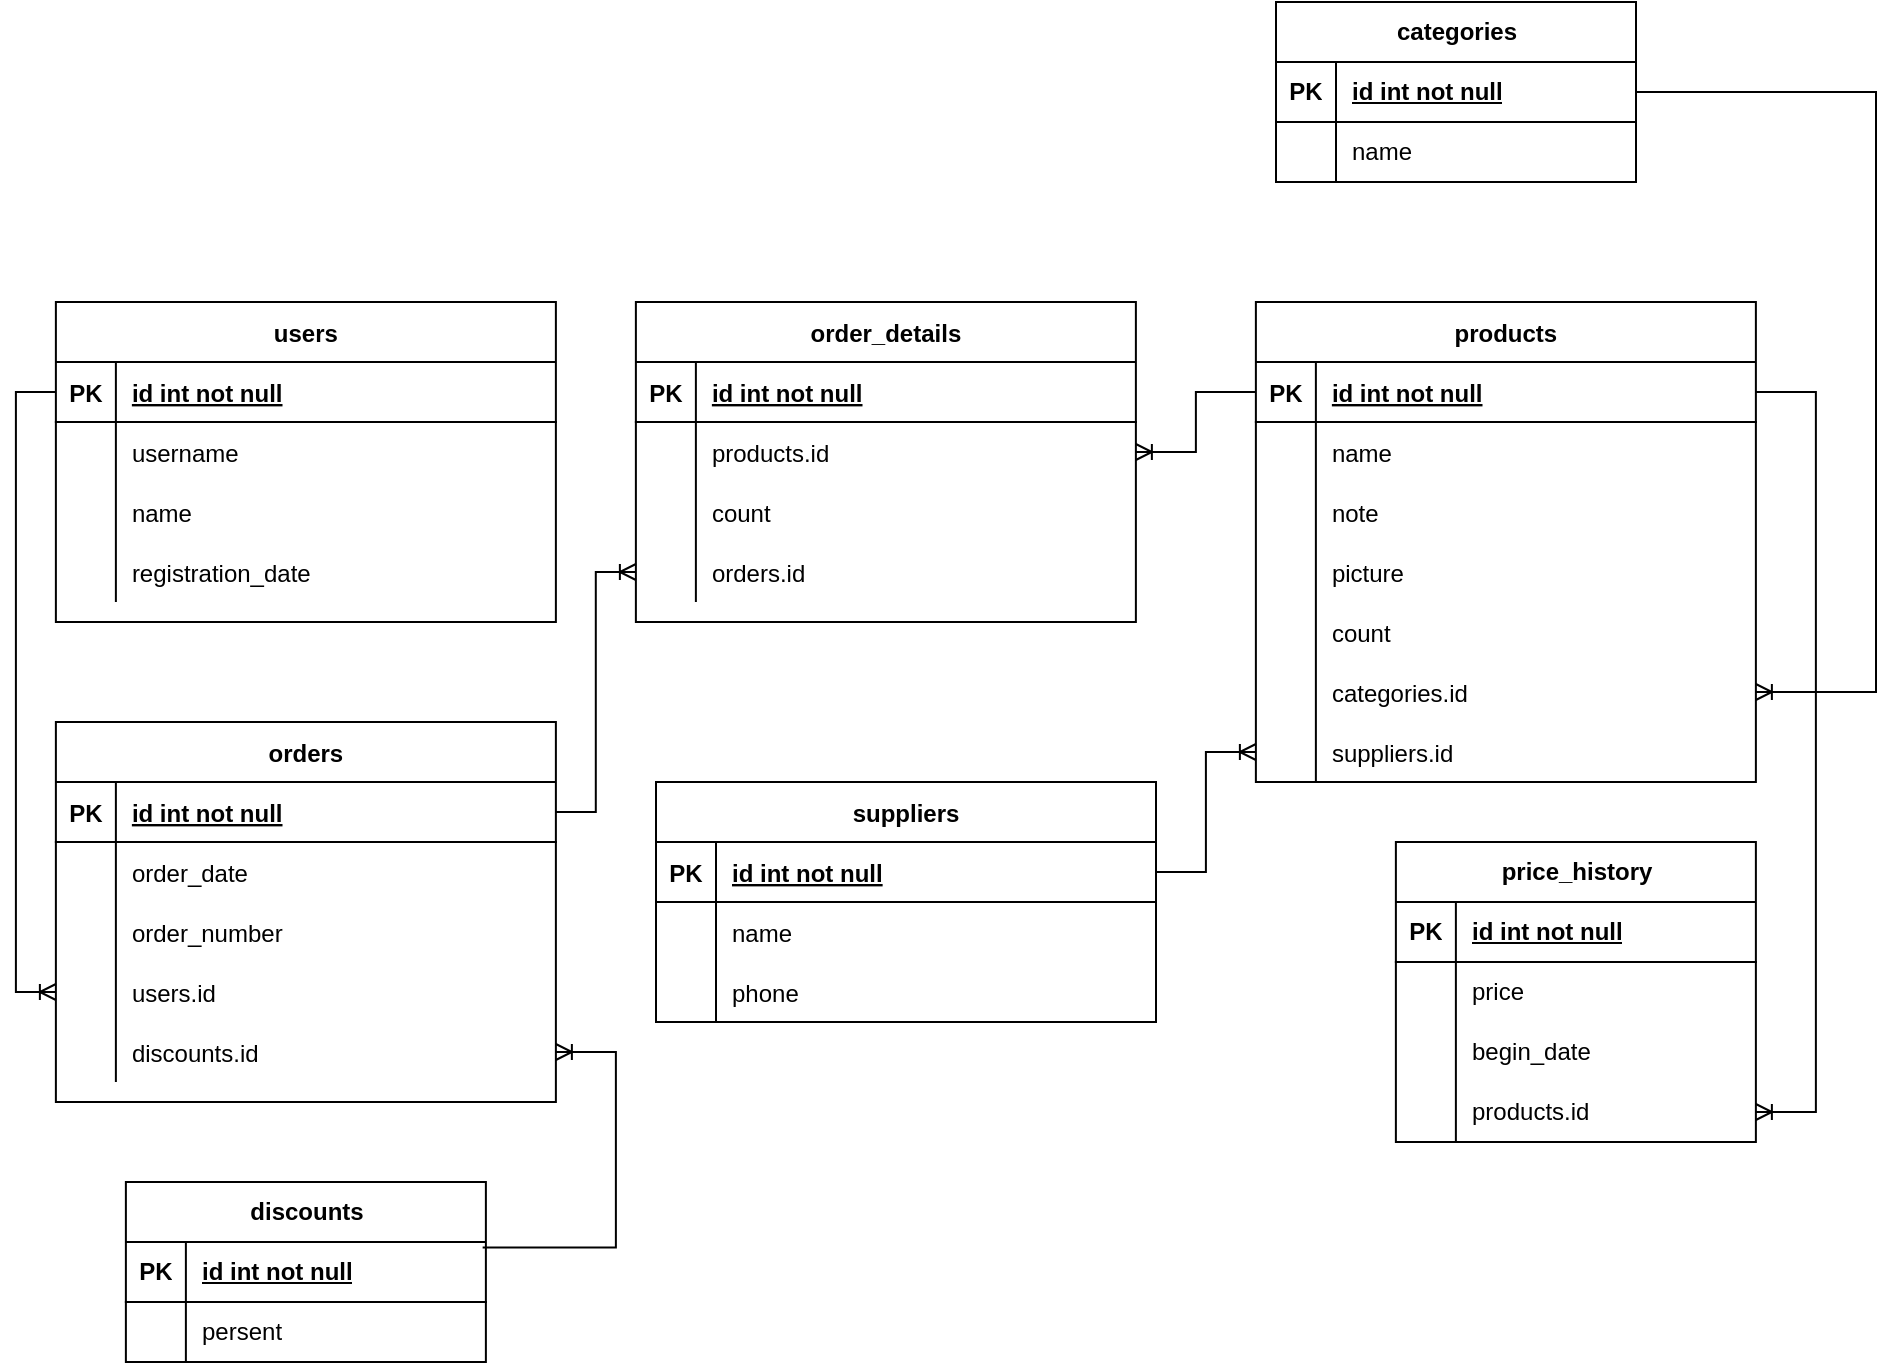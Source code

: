 <mxfile version="21.3.6" type="device">
  <diagram id="R2lEEEUBdFMjLlhIrx00" name="Page-1">
    <mxGraphModel dx="1257" dy="691" grid="1" gridSize="10" guides="1" tooltips="1" connect="1" arrows="1" fold="1" page="1" pageScale="1" pageWidth="850" pageHeight="1100" math="0" shadow="0" extFonts="Permanent Marker^https://fonts.googleapis.com/css?family=Permanent+Marker">
      <root>
        <mxCell id="0" />
        <mxCell id="1" parent="0" />
        <mxCell id="C-vyLk0tnHw3VtMMgP7b-2" value="orders" style="shape=table;startSize=30;container=1;collapsible=1;childLayout=tableLayout;fixedRows=1;rowLines=0;fontStyle=1;align=center;resizeLast=1;" parent="1" vertex="1">
          <mxGeometry x="59.94" y="400" width="250" height="190" as="geometry" />
        </mxCell>
        <mxCell id="C-vyLk0tnHw3VtMMgP7b-3" value="" style="shape=partialRectangle;collapsible=0;dropTarget=0;pointerEvents=0;fillColor=none;points=[[0,0.5],[1,0.5]];portConstraint=eastwest;top=0;left=0;right=0;bottom=1;" parent="C-vyLk0tnHw3VtMMgP7b-2" vertex="1">
          <mxGeometry y="30" width="250" height="30" as="geometry" />
        </mxCell>
        <mxCell id="C-vyLk0tnHw3VtMMgP7b-4" value="PK" style="shape=partialRectangle;overflow=hidden;connectable=0;fillColor=none;top=0;left=0;bottom=0;right=0;fontStyle=1;" parent="C-vyLk0tnHw3VtMMgP7b-3" vertex="1">
          <mxGeometry width="30" height="30" as="geometry">
            <mxRectangle width="30" height="30" as="alternateBounds" />
          </mxGeometry>
        </mxCell>
        <mxCell id="C-vyLk0tnHw3VtMMgP7b-5" value="id int not null" style="shape=partialRectangle;overflow=hidden;connectable=0;fillColor=none;top=0;left=0;bottom=0;right=0;align=left;spacingLeft=6;fontStyle=5;" parent="C-vyLk0tnHw3VtMMgP7b-3" vertex="1">
          <mxGeometry x="30" width="220" height="30" as="geometry">
            <mxRectangle width="220" height="30" as="alternateBounds" />
          </mxGeometry>
        </mxCell>
        <mxCell id="C-vyLk0tnHw3VtMMgP7b-9" value="" style="shape=partialRectangle;collapsible=0;dropTarget=0;pointerEvents=0;fillColor=none;points=[[0,0.5],[1,0.5]];portConstraint=eastwest;top=0;left=0;right=0;bottom=0;" parent="C-vyLk0tnHw3VtMMgP7b-2" vertex="1">
          <mxGeometry y="60" width="250" height="30" as="geometry" />
        </mxCell>
        <mxCell id="C-vyLk0tnHw3VtMMgP7b-10" value="" style="shape=partialRectangle;overflow=hidden;connectable=0;fillColor=none;top=0;left=0;bottom=0;right=0;" parent="C-vyLk0tnHw3VtMMgP7b-9" vertex="1">
          <mxGeometry width="30" height="30" as="geometry">
            <mxRectangle width="30" height="30" as="alternateBounds" />
          </mxGeometry>
        </mxCell>
        <mxCell id="C-vyLk0tnHw3VtMMgP7b-11" value="order_date" style="shape=partialRectangle;overflow=hidden;connectable=0;fillColor=none;top=0;left=0;bottom=0;right=0;align=left;spacingLeft=6;" parent="C-vyLk0tnHw3VtMMgP7b-9" vertex="1">
          <mxGeometry x="30" width="220" height="30" as="geometry">
            <mxRectangle width="220" height="30" as="alternateBounds" />
          </mxGeometry>
        </mxCell>
        <mxCell id="psYsOtjCXmXLfEGoMcEC-52" value="" style="shape=partialRectangle;collapsible=0;dropTarget=0;pointerEvents=0;fillColor=none;points=[[0,0.5],[1,0.5]];portConstraint=eastwest;top=0;left=0;right=0;bottom=0;" parent="C-vyLk0tnHw3VtMMgP7b-2" vertex="1">
          <mxGeometry y="90" width="250" height="30" as="geometry" />
        </mxCell>
        <mxCell id="psYsOtjCXmXLfEGoMcEC-53" value="" style="shape=partialRectangle;overflow=hidden;connectable=0;fillColor=none;top=0;left=0;bottom=0;right=0;" parent="psYsOtjCXmXLfEGoMcEC-52" vertex="1">
          <mxGeometry width="30" height="30" as="geometry">
            <mxRectangle width="30" height="30" as="alternateBounds" />
          </mxGeometry>
        </mxCell>
        <mxCell id="psYsOtjCXmXLfEGoMcEC-54" value="order_number" style="shape=partialRectangle;overflow=hidden;connectable=0;fillColor=none;top=0;left=0;bottom=0;right=0;align=left;spacingLeft=6;" parent="psYsOtjCXmXLfEGoMcEC-52" vertex="1">
          <mxGeometry x="30" width="220" height="30" as="geometry">
            <mxRectangle width="220" height="30" as="alternateBounds" />
          </mxGeometry>
        </mxCell>
        <mxCell id="QZ6WQ5LImhpIPyp7JMvI-55" value="" style="shape=partialRectangle;collapsible=0;dropTarget=0;pointerEvents=0;fillColor=none;points=[[0,0.5],[1,0.5]];portConstraint=eastwest;top=0;left=0;right=0;bottom=0;" vertex="1" parent="C-vyLk0tnHw3VtMMgP7b-2">
          <mxGeometry y="120" width="250" height="30" as="geometry" />
        </mxCell>
        <mxCell id="QZ6WQ5LImhpIPyp7JMvI-56" value="" style="shape=partialRectangle;overflow=hidden;connectable=0;fillColor=none;top=0;left=0;bottom=0;right=0;" vertex="1" parent="QZ6WQ5LImhpIPyp7JMvI-55">
          <mxGeometry width="30" height="30" as="geometry">
            <mxRectangle width="30" height="30" as="alternateBounds" />
          </mxGeometry>
        </mxCell>
        <mxCell id="QZ6WQ5LImhpIPyp7JMvI-57" value="users.id" style="shape=partialRectangle;overflow=hidden;connectable=0;fillColor=none;top=0;left=0;bottom=0;right=0;align=left;spacingLeft=6;" vertex="1" parent="QZ6WQ5LImhpIPyp7JMvI-55">
          <mxGeometry x="30" width="220" height="30" as="geometry">
            <mxRectangle width="220" height="30" as="alternateBounds" />
          </mxGeometry>
        </mxCell>
        <mxCell id="QZ6WQ5LImhpIPyp7JMvI-72" value="" style="shape=partialRectangle;collapsible=0;dropTarget=0;pointerEvents=0;fillColor=none;points=[[0,0.5],[1,0.5]];portConstraint=eastwest;top=0;left=0;right=0;bottom=0;" vertex="1" parent="C-vyLk0tnHw3VtMMgP7b-2">
          <mxGeometry y="150" width="250" height="30" as="geometry" />
        </mxCell>
        <mxCell id="QZ6WQ5LImhpIPyp7JMvI-73" value="" style="shape=partialRectangle;overflow=hidden;connectable=0;fillColor=none;top=0;left=0;bottom=0;right=0;" vertex="1" parent="QZ6WQ5LImhpIPyp7JMvI-72">
          <mxGeometry width="30" height="30" as="geometry">
            <mxRectangle width="30" height="30" as="alternateBounds" />
          </mxGeometry>
        </mxCell>
        <mxCell id="QZ6WQ5LImhpIPyp7JMvI-74" value="discounts.id" style="shape=partialRectangle;overflow=hidden;connectable=0;fillColor=none;top=0;left=0;bottom=0;right=0;align=left;spacingLeft=6;" vertex="1" parent="QZ6WQ5LImhpIPyp7JMvI-72">
          <mxGeometry x="30" width="220" height="30" as="geometry">
            <mxRectangle width="220" height="30" as="alternateBounds" />
          </mxGeometry>
        </mxCell>
        <mxCell id="C-vyLk0tnHw3VtMMgP7b-23" value="users" style="shape=table;startSize=30;container=1;collapsible=1;childLayout=tableLayout;fixedRows=1;rowLines=0;fontStyle=1;align=center;resizeLast=1;" parent="1" vertex="1">
          <mxGeometry x="59.94" y="190" width="250" height="160" as="geometry" />
        </mxCell>
        <mxCell id="C-vyLk0tnHw3VtMMgP7b-24" value="" style="shape=partialRectangle;collapsible=0;dropTarget=0;pointerEvents=0;fillColor=none;points=[[0,0.5],[1,0.5]];portConstraint=eastwest;top=0;left=0;right=0;bottom=1;" parent="C-vyLk0tnHw3VtMMgP7b-23" vertex="1">
          <mxGeometry y="30" width="250" height="30" as="geometry" />
        </mxCell>
        <mxCell id="C-vyLk0tnHw3VtMMgP7b-25" value="PK" style="shape=partialRectangle;overflow=hidden;connectable=0;fillColor=none;top=0;left=0;bottom=0;right=0;fontStyle=1;" parent="C-vyLk0tnHw3VtMMgP7b-24" vertex="1">
          <mxGeometry width="30" height="30" as="geometry">
            <mxRectangle width="30" height="30" as="alternateBounds" />
          </mxGeometry>
        </mxCell>
        <mxCell id="C-vyLk0tnHw3VtMMgP7b-26" value="id int not null" style="shape=partialRectangle;overflow=hidden;connectable=0;fillColor=none;top=0;left=0;bottom=0;right=0;align=left;spacingLeft=6;fontStyle=5;" parent="C-vyLk0tnHw3VtMMgP7b-24" vertex="1">
          <mxGeometry x="30" width="220" height="30" as="geometry">
            <mxRectangle width="220" height="30" as="alternateBounds" />
          </mxGeometry>
        </mxCell>
        <mxCell id="QZ6WQ5LImhpIPyp7JMvI-12" value="" style="shape=partialRectangle;collapsible=0;dropTarget=0;pointerEvents=0;fillColor=none;points=[[0,0.5],[1,0.5]];portConstraint=eastwest;top=0;left=0;right=0;bottom=0;" vertex="1" parent="C-vyLk0tnHw3VtMMgP7b-23">
          <mxGeometry y="60" width="250" height="30" as="geometry" />
        </mxCell>
        <mxCell id="QZ6WQ5LImhpIPyp7JMvI-13" value="" style="shape=partialRectangle;overflow=hidden;connectable=0;fillColor=none;top=0;left=0;bottom=0;right=0;" vertex="1" parent="QZ6WQ5LImhpIPyp7JMvI-12">
          <mxGeometry width="30" height="30" as="geometry">
            <mxRectangle width="30" height="30" as="alternateBounds" />
          </mxGeometry>
        </mxCell>
        <mxCell id="QZ6WQ5LImhpIPyp7JMvI-14" value="username" style="shape=partialRectangle;overflow=hidden;connectable=0;fillColor=none;top=0;left=0;bottom=0;right=0;align=left;spacingLeft=6;" vertex="1" parent="QZ6WQ5LImhpIPyp7JMvI-12">
          <mxGeometry x="30" width="220" height="30" as="geometry">
            <mxRectangle width="220" height="30" as="alternateBounds" />
          </mxGeometry>
        </mxCell>
        <mxCell id="QZ6WQ5LImhpIPyp7JMvI-15" value="" style="shape=partialRectangle;collapsible=0;dropTarget=0;pointerEvents=0;fillColor=none;points=[[0,0.5],[1,0.5]];portConstraint=eastwest;top=0;left=0;right=0;bottom=0;" vertex="1" parent="C-vyLk0tnHw3VtMMgP7b-23">
          <mxGeometry y="90" width="250" height="30" as="geometry" />
        </mxCell>
        <mxCell id="QZ6WQ5LImhpIPyp7JMvI-16" value="" style="shape=partialRectangle;overflow=hidden;connectable=0;fillColor=none;top=0;left=0;bottom=0;right=0;" vertex="1" parent="QZ6WQ5LImhpIPyp7JMvI-15">
          <mxGeometry width="30" height="30" as="geometry">
            <mxRectangle width="30" height="30" as="alternateBounds" />
          </mxGeometry>
        </mxCell>
        <mxCell id="QZ6WQ5LImhpIPyp7JMvI-17" value="name" style="shape=partialRectangle;overflow=hidden;connectable=0;fillColor=none;top=0;left=0;bottom=0;right=0;align=left;spacingLeft=6;" vertex="1" parent="QZ6WQ5LImhpIPyp7JMvI-15">
          <mxGeometry x="30" width="220" height="30" as="geometry">
            <mxRectangle width="220" height="30" as="alternateBounds" />
          </mxGeometry>
        </mxCell>
        <mxCell id="C-vyLk0tnHw3VtMMgP7b-27" value="" style="shape=partialRectangle;collapsible=0;dropTarget=0;pointerEvents=0;fillColor=none;points=[[0,0.5],[1,0.5]];portConstraint=eastwest;top=0;left=0;right=0;bottom=0;" parent="C-vyLk0tnHw3VtMMgP7b-23" vertex="1">
          <mxGeometry y="120" width="250" height="30" as="geometry" />
        </mxCell>
        <mxCell id="C-vyLk0tnHw3VtMMgP7b-28" value="" style="shape=partialRectangle;overflow=hidden;connectable=0;fillColor=none;top=0;left=0;bottom=0;right=0;" parent="C-vyLk0tnHw3VtMMgP7b-27" vertex="1">
          <mxGeometry width="30" height="30" as="geometry">
            <mxRectangle width="30" height="30" as="alternateBounds" />
          </mxGeometry>
        </mxCell>
        <mxCell id="C-vyLk0tnHw3VtMMgP7b-29" value="registration_date" style="shape=partialRectangle;overflow=hidden;connectable=0;fillColor=none;top=0;left=0;bottom=0;right=0;align=left;spacingLeft=6;" parent="C-vyLk0tnHw3VtMMgP7b-27" vertex="1">
          <mxGeometry x="30" width="220" height="30" as="geometry">
            <mxRectangle width="220" height="30" as="alternateBounds" />
          </mxGeometry>
        </mxCell>
        <mxCell id="psYsOtjCXmXLfEGoMcEC-2" value="products" style="shape=table;startSize=30;container=1;collapsible=1;childLayout=tableLayout;fixedRows=1;rowLines=0;fontStyle=1;align=center;resizeLast=1;" parent="1" vertex="1">
          <mxGeometry x="659.94" y="190" width="250" height="240" as="geometry" />
        </mxCell>
        <mxCell id="psYsOtjCXmXLfEGoMcEC-3" value="" style="shape=partialRectangle;collapsible=0;dropTarget=0;pointerEvents=0;fillColor=none;points=[[0,0.5],[1,0.5]];portConstraint=eastwest;top=0;left=0;right=0;bottom=1;" parent="psYsOtjCXmXLfEGoMcEC-2" vertex="1">
          <mxGeometry y="30" width="250" height="30" as="geometry" />
        </mxCell>
        <mxCell id="psYsOtjCXmXLfEGoMcEC-4" value="PK" style="shape=partialRectangle;overflow=hidden;connectable=0;fillColor=none;top=0;left=0;bottom=0;right=0;fontStyle=1;" parent="psYsOtjCXmXLfEGoMcEC-3" vertex="1">
          <mxGeometry width="30" height="30" as="geometry">
            <mxRectangle width="30" height="30" as="alternateBounds" />
          </mxGeometry>
        </mxCell>
        <mxCell id="psYsOtjCXmXLfEGoMcEC-5" value="id int not null" style="shape=partialRectangle;overflow=hidden;connectable=0;fillColor=none;top=0;left=0;bottom=0;right=0;align=left;spacingLeft=6;fontStyle=5;" parent="psYsOtjCXmXLfEGoMcEC-3" vertex="1">
          <mxGeometry x="30" width="220" height="30" as="geometry">
            <mxRectangle width="220" height="30" as="alternateBounds" />
          </mxGeometry>
        </mxCell>
        <mxCell id="psYsOtjCXmXLfEGoMcEC-6" value="" style="shape=partialRectangle;collapsible=0;dropTarget=0;pointerEvents=0;fillColor=none;points=[[0,0.5],[1,0.5]];portConstraint=eastwest;top=0;left=0;right=0;bottom=0;" parent="psYsOtjCXmXLfEGoMcEC-2" vertex="1">
          <mxGeometry y="60" width="250" height="30" as="geometry" />
        </mxCell>
        <mxCell id="psYsOtjCXmXLfEGoMcEC-7" value="" style="shape=partialRectangle;overflow=hidden;connectable=0;fillColor=none;top=0;left=0;bottom=0;right=0;" parent="psYsOtjCXmXLfEGoMcEC-6" vertex="1">
          <mxGeometry width="30" height="30" as="geometry">
            <mxRectangle width="30" height="30" as="alternateBounds" />
          </mxGeometry>
        </mxCell>
        <mxCell id="psYsOtjCXmXLfEGoMcEC-8" value="name" style="shape=partialRectangle;overflow=hidden;connectable=0;fillColor=none;top=0;left=0;bottom=0;right=0;align=left;spacingLeft=6;" parent="psYsOtjCXmXLfEGoMcEC-6" vertex="1">
          <mxGeometry x="30" width="220" height="30" as="geometry">
            <mxRectangle width="220" height="30" as="alternateBounds" />
          </mxGeometry>
        </mxCell>
        <mxCell id="psYsOtjCXmXLfEGoMcEC-12" value="" style="shape=partialRectangle;collapsible=0;dropTarget=0;pointerEvents=0;fillColor=none;points=[[0,0.5],[1,0.5]];portConstraint=eastwest;top=0;left=0;right=0;bottom=0;" parent="psYsOtjCXmXLfEGoMcEC-2" vertex="1">
          <mxGeometry y="90" width="250" height="30" as="geometry" />
        </mxCell>
        <mxCell id="psYsOtjCXmXLfEGoMcEC-13" value="" style="shape=partialRectangle;overflow=hidden;connectable=0;fillColor=none;top=0;left=0;bottom=0;right=0;" parent="psYsOtjCXmXLfEGoMcEC-12" vertex="1">
          <mxGeometry width="30" height="30" as="geometry">
            <mxRectangle width="30" height="30" as="alternateBounds" />
          </mxGeometry>
        </mxCell>
        <mxCell id="psYsOtjCXmXLfEGoMcEC-14" value="note" style="shape=partialRectangle;overflow=hidden;connectable=0;fillColor=none;top=0;left=0;bottom=0;right=0;align=left;spacingLeft=6;" parent="psYsOtjCXmXLfEGoMcEC-12" vertex="1">
          <mxGeometry x="30" width="220" height="30" as="geometry">
            <mxRectangle width="220" height="30" as="alternateBounds" />
          </mxGeometry>
        </mxCell>
        <mxCell id="psYsOtjCXmXLfEGoMcEC-15" value="" style="shape=partialRectangle;collapsible=0;dropTarget=0;pointerEvents=0;fillColor=none;points=[[0,0.5],[1,0.5]];portConstraint=eastwest;top=0;left=0;right=0;bottom=0;" parent="psYsOtjCXmXLfEGoMcEC-2" vertex="1">
          <mxGeometry y="120" width="250" height="30" as="geometry" />
        </mxCell>
        <mxCell id="psYsOtjCXmXLfEGoMcEC-16" value="" style="shape=partialRectangle;overflow=hidden;connectable=0;fillColor=none;top=0;left=0;bottom=0;right=0;" parent="psYsOtjCXmXLfEGoMcEC-15" vertex="1">
          <mxGeometry width="30" height="30" as="geometry">
            <mxRectangle width="30" height="30" as="alternateBounds" />
          </mxGeometry>
        </mxCell>
        <mxCell id="psYsOtjCXmXLfEGoMcEC-17" value="picture" style="shape=partialRectangle;overflow=hidden;connectable=0;fillColor=none;top=0;left=0;bottom=0;right=0;align=left;spacingLeft=6;" parent="psYsOtjCXmXLfEGoMcEC-15" vertex="1">
          <mxGeometry x="30" width="220" height="30" as="geometry">
            <mxRectangle width="220" height="30" as="alternateBounds" />
          </mxGeometry>
        </mxCell>
        <mxCell id="psYsOtjCXmXLfEGoMcEC-18" value="" style="shape=partialRectangle;collapsible=0;dropTarget=0;pointerEvents=0;fillColor=none;points=[[0,0.5],[1,0.5]];portConstraint=eastwest;top=0;left=0;right=0;bottom=0;" parent="psYsOtjCXmXLfEGoMcEC-2" vertex="1">
          <mxGeometry y="150" width="250" height="30" as="geometry" />
        </mxCell>
        <mxCell id="psYsOtjCXmXLfEGoMcEC-19" value="" style="shape=partialRectangle;overflow=hidden;connectable=0;fillColor=none;top=0;left=0;bottom=0;right=0;" parent="psYsOtjCXmXLfEGoMcEC-18" vertex="1">
          <mxGeometry width="30" height="30" as="geometry">
            <mxRectangle width="30" height="30" as="alternateBounds" />
          </mxGeometry>
        </mxCell>
        <mxCell id="psYsOtjCXmXLfEGoMcEC-20" value="count" style="shape=partialRectangle;overflow=hidden;connectable=0;fillColor=none;top=0;left=0;bottom=0;right=0;align=left;spacingLeft=6;" parent="psYsOtjCXmXLfEGoMcEC-18" vertex="1">
          <mxGeometry x="30" width="220" height="30" as="geometry">
            <mxRectangle width="220" height="30" as="alternateBounds" />
          </mxGeometry>
        </mxCell>
        <mxCell id="QZ6WQ5LImhpIPyp7JMvI-89" value="" style="shape=partialRectangle;collapsible=0;dropTarget=0;pointerEvents=0;fillColor=none;points=[[0,0.5],[1,0.5]];portConstraint=eastwest;top=0;left=0;right=0;bottom=0;" vertex="1" parent="psYsOtjCXmXLfEGoMcEC-2">
          <mxGeometry y="180" width="250" height="30" as="geometry" />
        </mxCell>
        <mxCell id="QZ6WQ5LImhpIPyp7JMvI-90" value="" style="shape=partialRectangle;overflow=hidden;connectable=0;fillColor=none;top=0;left=0;bottom=0;right=0;" vertex="1" parent="QZ6WQ5LImhpIPyp7JMvI-89">
          <mxGeometry width="30" height="30" as="geometry">
            <mxRectangle width="30" height="30" as="alternateBounds" />
          </mxGeometry>
        </mxCell>
        <mxCell id="QZ6WQ5LImhpIPyp7JMvI-91" value="categories.id" style="shape=partialRectangle;overflow=hidden;connectable=0;fillColor=none;top=0;left=0;bottom=0;right=0;align=left;spacingLeft=6;" vertex="1" parent="QZ6WQ5LImhpIPyp7JMvI-89">
          <mxGeometry x="30" width="220" height="30" as="geometry">
            <mxRectangle width="220" height="30" as="alternateBounds" />
          </mxGeometry>
        </mxCell>
        <mxCell id="psYsOtjCXmXLfEGoMcEC-47" value="" style="shape=partialRectangle;collapsible=0;dropTarget=0;pointerEvents=0;fillColor=none;points=[[0,0.5],[1,0.5]];portConstraint=eastwest;top=0;left=0;right=0;bottom=0;" parent="psYsOtjCXmXLfEGoMcEC-2" vertex="1">
          <mxGeometry y="210" width="250" height="30" as="geometry" />
        </mxCell>
        <mxCell id="psYsOtjCXmXLfEGoMcEC-48" value="" style="shape=partialRectangle;overflow=hidden;connectable=0;fillColor=none;top=0;left=0;bottom=0;right=0;" parent="psYsOtjCXmXLfEGoMcEC-47" vertex="1">
          <mxGeometry width="30" height="30" as="geometry">
            <mxRectangle width="30" height="30" as="alternateBounds" />
          </mxGeometry>
        </mxCell>
        <mxCell id="psYsOtjCXmXLfEGoMcEC-49" value="suppliers.id" style="shape=partialRectangle;overflow=hidden;connectable=0;fillColor=none;top=0;left=0;bottom=0;right=0;align=left;spacingLeft=6;" parent="psYsOtjCXmXLfEGoMcEC-47" vertex="1">
          <mxGeometry x="30" width="220" height="30" as="geometry">
            <mxRectangle width="220" height="30" as="alternateBounds" />
          </mxGeometry>
        </mxCell>
        <mxCell id="psYsOtjCXmXLfEGoMcEC-22" value="suppliers" style="shape=table;startSize=30;container=1;collapsible=1;childLayout=tableLayout;fixedRows=1;rowLines=0;fontStyle=1;align=center;resizeLast=1;" parent="1" vertex="1">
          <mxGeometry x="360" y="430" width="250" height="120" as="geometry" />
        </mxCell>
        <mxCell id="psYsOtjCXmXLfEGoMcEC-23" value="" style="shape=partialRectangle;collapsible=0;dropTarget=0;pointerEvents=0;fillColor=none;points=[[0,0.5],[1,0.5]];portConstraint=eastwest;top=0;left=0;right=0;bottom=1;" parent="psYsOtjCXmXLfEGoMcEC-22" vertex="1">
          <mxGeometry y="30" width="250" height="30" as="geometry" />
        </mxCell>
        <mxCell id="psYsOtjCXmXLfEGoMcEC-24" value="PK" style="shape=partialRectangle;overflow=hidden;connectable=0;fillColor=none;top=0;left=0;bottom=0;right=0;fontStyle=1;" parent="psYsOtjCXmXLfEGoMcEC-23" vertex="1">
          <mxGeometry width="30" height="30" as="geometry">
            <mxRectangle width="30" height="30" as="alternateBounds" />
          </mxGeometry>
        </mxCell>
        <mxCell id="psYsOtjCXmXLfEGoMcEC-25" value="id int not null" style="shape=partialRectangle;overflow=hidden;connectable=0;fillColor=none;top=0;left=0;bottom=0;right=0;align=left;spacingLeft=6;fontStyle=5;" parent="psYsOtjCXmXLfEGoMcEC-23" vertex="1">
          <mxGeometry x="30" width="220" height="30" as="geometry">
            <mxRectangle width="220" height="30" as="alternateBounds" />
          </mxGeometry>
        </mxCell>
        <mxCell id="psYsOtjCXmXLfEGoMcEC-26" value="" style="shape=partialRectangle;collapsible=0;dropTarget=0;pointerEvents=0;fillColor=none;points=[[0,0.5],[1,0.5]];portConstraint=eastwest;top=0;left=0;right=0;bottom=0;" parent="psYsOtjCXmXLfEGoMcEC-22" vertex="1">
          <mxGeometry y="60" width="250" height="30" as="geometry" />
        </mxCell>
        <mxCell id="psYsOtjCXmXLfEGoMcEC-27" value="" style="shape=partialRectangle;overflow=hidden;connectable=0;fillColor=none;top=0;left=0;bottom=0;right=0;" parent="psYsOtjCXmXLfEGoMcEC-26" vertex="1">
          <mxGeometry width="30" height="30" as="geometry">
            <mxRectangle width="30" height="30" as="alternateBounds" />
          </mxGeometry>
        </mxCell>
        <mxCell id="psYsOtjCXmXLfEGoMcEC-28" value="name" style="shape=partialRectangle;overflow=hidden;connectable=0;fillColor=none;top=0;left=0;bottom=0;right=0;align=left;spacingLeft=6;" parent="psYsOtjCXmXLfEGoMcEC-26" vertex="1">
          <mxGeometry x="30" width="220" height="30" as="geometry">
            <mxRectangle width="220" height="30" as="alternateBounds" />
          </mxGeometry>
        </mxCell>
        <mxCell id="psYsOtjCXmXLfEGoMcEC-29" value="" style="shape=partialRectangle;collapsible=0;dropTarget=0;pointerEvents=0;fillColor=none;points=[[0,0.5],[1,0.5]];portConstraint=eastwest;top=0;left=0;right=0;bottom=0;" parent="psYsOtjCXmXLfEGoMcEC-22" vertex="1">
          <mxGeometry y="90" width="250" height="30" as="geometry" />
        </mxCell>
        <mxCell id="psYsOtjCXmXLfEGoMcEC-30" value="" style="shape=partialRectangle;overflow=hidden;connectable=0;fillColor=none;top=0;left=0;bottom=0;right=0;" parent="psYsOtjCXmXLfEGoMcEC-29" vertex="1">
          <mxGeometry width="30" height="30" as="geometry">
            <mxRectangle width="30" height="30" as="alternateBounds" />
          </mxGeometry>
        </mxCell>
        <mxCell id="psYsOtjCXmXLfEGoMcEC-31" value="phone" style="shape=partialRectangle;overflow=hidden;connectable=0;fillColor=none;top=0;left=0;bottom=0;right=0;align=left;spacingLeft=6;" parent="psYsOtjCXmXLfEGoMcEC-29" vertex="1">
          <mxGeometry x="30" width="220" height="30" as="geometry">
            <mxRectangle width="220" height="30" as="alternateBounds" />
          </mxGeometry>
        </mxCell>
        <mxCell id="psYsOtjCXmXLfEGoMcEC-56" value="order_details" style="shape=table;startSize=30;container=1;collapsible=1;childLayout=tableLayout;fixedRows=1;rowLines=0;fontStyle=1;align=center;resizeLast=1;" parent="1" vertex="1">
          <mxGeometry x="349.94" y="190" width="250" height="160" as="geometry" />
        </mxCell>
        <mxCell id="psYsOtjCXmXLfEGoMcEC-57" value="" style="shape=partialRectangle;collapsible=0;dropTarget=0;pointerEvents=0;fillColor=none;points=[[0,0.5],[1,0.5]];portConstraint=eastwest;top=0;left=0;right=0;bottom=1;" parent="psYsOtjCXmXLfEGoMcEC-56" vertex="1">
          <mxGeometry y="30" width="250" height="30" as="geometry" />
        </mxCell>
        <mxCell id="psYsOtjCXmXLfEGoMcEC-58" value="PK" style="shape=partialRectangle;overflow=hidden;connectable=0;fillColor=none;top=0;left=0;bottom=0;right=0;fontStyle=1;" parent="psYsOtjCXmXLfEGoMcEC-57" vertex="1">
          <mxGeometry width="30" height="30" as="geometry">
            <mxRectangle width="30" height="30" as="alternateBounds" />
          </mxGeometry>
        </mxCell>
        <mxCell id="psYsOtjCXmXLfEGoMcEC-59" value="id int not null" style="shape=partialRectangle;overflow=hidden;connectable=0;fillColor=none;top=0;left=0;bottom=0;right=0;align=left;spacingLeft=6;fontStyle=5;" parent="psYsOtjCXmXLfEGoMcEC-57" vertex="1">
          <mxGeometry x="30" width="220" height="30" as="geometry">
            <mxRectangle width="220" height="30" as="alternateBounds" />
          </mxGeometry>
        </mxCell>
        <mxCell id="psYsOtjCXmXLfEGoMcEC-60" value="" style="shape=partialRectangle;collapsible=0;dropTarget=0;pointerEvents=0;fillColor=none;points=[[0,0.5],[1,0.5]];portConstraint=eastwest;top=0;left=0;right=0;bottom=0;" parent="psYsOtjCXmXLfEGoMcEC-56" vertex="1">
          <mxGeometry y="60" width="250" height="30" as="geometry" />
        </mxCell>
        <mxCell id="psYsOtjCXmXLfEGoMcEC-61" value="" style="shape=partialRectangle;overflow=hidden;connectable=0;fillColor=none;top=0;left=0;bottom=0;right=0;" parent="psYsOtjCXmXLfEGoMcEC-60" vertex="1">
          <mxGeometry width="30" height="30" as="geometry">
            <mxRectangle width="30" height="30" as="alternateBounds" />
          </mxGeometry>
        </mxCell>
        <mxCell id="psYsOtjCXmXLfEGoMcEC-62" value="products.id" style="shape=partialRectangle;overflow=hidden;connectable=0;fillColor=none;top=0;left=0;bottom=0;right=0;align=left;spacingLeft=6;" parent="psYsOtjCXmXLfEGoMcEC-60" vertex="1">
          <mxGeometry x="30" width="220" height="30" as="geometry">
            <mxRectangle width="220" height="30" as="alternateBounds" />
          </mxGeometry>
        </mxCell>
        <mxCell id="psYsOtjCXmXLfEGoMcEC-63" value="" style="shape=partialRectangle;collapsible=0;dropTarget=0;pointerEvents=0;fillColor=none;points=[[0,0.5],[1,0.5]];portConstraint=eastwest;top=0;left=0;right=0;bottom=0;" parent="psYsOtjCXmXLfEGoMcEC-56" vertex="1">
          <mxGeometry y="90" width="250" height="30" as="geometry" />
        </mxCell>
        <mxCell id="psYsOtjCXmXLfEGoMcEC-64" value="" style="shape=partialRectangle;overflow=hidden;connectable=0;fillColor=none;top=0;left=0;bottom=0;right=0;" parent="psYsOtjCXmXLfEGoMcEC-63" vertex="1">
          <mxGeometry width="30" height="30" as="geometry">
            <mxRectangle width="30" height="30" as="alternateBounds" />
          </mxGeometry>
        </mxCell>
        <mxCell id="psYsOtjCXmXLfEGoMcEC-65" value="count" style="shape=partialRectangle;overflow=hidden;connectable=0;fillColor=none;top=0;left=0;bottom=0;right=0;align=left;spacingLeft=6;" parent="psYsOtjCXmXLfEGoMcEC-63" vertex="1">
          <mxGeometry x="30" width="220" height="30" as="geometry">
            <mxRectangle width="220" height="30" as="alternateBounds" />
          </mxGeometry>
        </mxCell>
        <mxCell id="psYsOtjCXmXLfEGoMcEC-72" value="" style="shape=partialRectangle;collapsible=0;dropTarget=0;pointerEvents=0;fillColor=none;points=[[0,0.5],[1,0.5]];portConstraint=eastwest;top=0;left=0;right=0;bottom=0;" parent="psYsOtjCXmXLfEGoMcEC-56" vertex="1">
          <mxGeometry y="120" width="250" height="30" as="geometry" />
        </mxCell>
        <mxCell id="psYsOtjCXmXLfEGoMcEC-73" value="" style="shape=partialRectangle;overflow=hidden;connectable=0;fillColor=none;top=0;left=0;bottom=0;right=0;" parent="psYsOtjCXmXLfEGoMcEC-72" vertex="1">
          <mxGeometry width="30" height="30" as="geometry">
            <mxRectangle width="30" height="30" as="alternateBounds" />
          </mxGeometry>
        </mxCell>
        <mxCell id="psYsOtjCXmXLfEGoMcEC-74" value="orders.id" style="shape=partialRectangle;overflow=hidden;connectable=0;fillColor=none;top=0;left=0;bottom=0;right=0;align=left;spacingLeft=6;" parent="psYsOtjCXmXLfEGoMcEC-72" vertex="1">
          <mxGeometry x="30" width="220" height="30" as="geometry">
            <mxRectangle width="220" height="30" as="alternateBounds" />
          </mxGeometry>
        </mxCell>
        <mxCell id="QZ6WQ5LImhpIPyp7JMvI-3" value="" style="edgeStyle=orthogonalEdgeStyle;fontSize=12;html=1;endArrow=ERoneToMany;rounded=0;" edge="1" parent="1" source="C-vyLk0tnHw3VtMMgP7b-3" target="psYsOtjCXmXLfEGoMcEC-72">
          <mxGeometry width="100" height="100" relative="1" as="geometry">
            <mxPoint x="409.94" y="360" as="sourcePoint" />
            <mxPoint x="509.94" y="260" as="targetPoint" />
          </mxGeometry>
        </mxCell>
        <mxCell id="QZ6WQ5LImhpIPyp7JMvI-7" value="" style="edgeStyle=orthogonalEdgeStyle;fontSize=12;html=1;endArrow=ERoneToMany;rounded=0;labelBackgroundColor=default;strokeColor=default;fontFamily=Helvetica;fontColor=default;shape=connector;" edge="1" parent="1" source="psYsOtjCXmXLfEGoMcEC-23" target="psYsOtjCXmXLfEGoMcEC-47">
          <mxGeometry width="100" height="100" relative="1" as="geometry">
            <mxPoint x="409.94" y="360" as="sourcePoint" />
            <mxPoint x="509.94" y="260" as="targetPoint" />
          </mxGeometry>
        </mxCell>
        <mxCell id="QZ6WQ5LImhpIPyp7JMvI-18" value="" style="edgeStyle=orthogonalEdgeStyle;fontSize=12;html=1;endArrow=ERoneToMany;rounded=0;labelBackgroundColor=default;strokeColor=default;fontFamily=Helvetica;fontColor=default;shape=connector;entryX=0;entryY=0.5;entryDx=0;entryDy=0;" edge="1" parent="1" source="C-vyLk0tnHw3VtMMgP7b-24" target="QZ6WQ5LImhpIPyp7JMvI-55">
          <mxGeometry width="100" height="100" relative="1" as="geometry">
            <mxPoint x="409.94" y="360" as="sourcePoint" />
            <mxPoint x="509.94" y="260" as="targetPoint" />
            <Array as="points">
              <mxPoint x="39.94" y="235" />
              <mxPoint x="39.94" y="535" />
            </Array>
          </mxGeometry>
        </mxCell>
        <mxCell id="QZ6WQ5LImhpIPyp7JMvI-20" value="price_history" style="shape=table;startSize=30;container=1;collapsible=1;childLayout=tableLayout;fixedRows=1;rowLines=0;fontStyle=1;align=center;resizeLast=1;html=1;fontFamily=Helvetica;fontSize=12;fontColor=default;" vertex="1" parent="1">
          <mxGeometry x="729.94" y="460" width="180" height="150" as="geometry" />
        </mxCell>
        <mxCell id="QZ6WQ5LImhpIPyp7JMvI-21" value="" style="shape=tableRow;horizontal=0;startSize=0;swimlaneHead=0;swimlaneBody=0;fillColor=none;collapsible=0;dropTarget=0;points=[[0,0.5],[1,0.5]];portConstraint=eastwest;top=0;left=0;right=0;bottom=1;fontFamily=Helvetica;fontSize=12;fontColor=default;" vertex="1" parent="QZ6WQ5LImhpIPyp7JMvI-20">
          <mxGeometry y="30" width="180" height="30" as="geometry" />
        </mxCell>
        <mxCell id="QZ6WQ5LImhpIPyp7JMvI-22" value="PK" style="shape=partialRectangle;connectable=0;fillColor=none;top=0;left=0;bottom=0;right=0;fontStyle=1;overflow=hidden;whiteSpace=wrap;html=1;fontFamily=Helvetica;fontSize=12;fontColor=default;" vertex="1" parent="QZ6WQ5LImhpIPyp7JMvI-21">
          <mxGeometry width="30" height="30" as="geometry">
            <mxRectangle width="30" height="30" as="alternateBounds" />
          </mxGeometry>
        </mxCell>
        <mxCell id="QZ6WQ5LImhpIPyp7JMvI-23" value="id int not null" style="shape=partialRectangle;connectable=0;fillColor=none;top=0;left=0;bottom=0;right=0;align=left;spacingLeft=6;fontStyle=5;overflow=hidden;whiteSpace=wrap;html=1;fontFamily=Helvetica;fontSize=12;fontColor=default;" vertex="1" parent="QZ6WQ5LImhpIPyp7JMvI-21">
          <mxGeometry x="30" width="150" height="30" as="geometry">
            <mxRectangle width="150" height="30" as="alternateBounds" />
          </mxGeometry>
        </mxCell>
        <mxCell id="QZ6WQ5LImhpIPyp7JMvI-24" value="" style="shape=tableRow;horizontal=0;startSize=0;swimlaneHead=0;swimlaneBody=0;fillColor=none;collapsible=0;dropTarget=0;points=[[0,0.5],[1,0.5]];portConstraint=eastwest;top=0;left=0;right=0;bottom=0;fontFamily=Helvetica;fontSize=12;fontColor=default;" vertex="1" parent="QZ6WQ5LImhpIPyp7JMvI-20">
          <mxGeometry y="60" width="180" height="30" as="geometry" />
        </mxCell>
        <mxCell id="QZ6WQ5LImhpIPyp7JMvI-25" value="" style="shape=partialRectangle;connectable=0;fillColor=none;top=0;left=0;bottom=0;right=0;editable=1;overflow=hidden;whiteSpace=wrap;html=1;fontFamily=Helvetica;fontSize=12;fontColor=default;" vertex="1" parent="QZ6WQ5LImhpIPyp7JMvI-24">
          <mxGeometry width="30" height="30" as="geometry">
            <mxRectangle width="30" height="30" as="alternateBounds" />
          </mxGeometry>
        </mxCell>
        <mxCell id="QZ6WQ5LImhpIPyp7JMvI-26" value="price" style="shape=partialRectangle;connectable=0;fillColor=none;top=0;left=0;bottom=0;right=0;align=left;spacingLeft=6;overflow=hidden;whiteSpace=wrap;html=1;fontFamily=Helvetica;fontSize=12;fontColor=default;" vertex="1" parent="QZ6WQ5LImhpIPyp7JMvI-24">
          <mxGeometry x="30" width="150" height="30" as="geometry">
            <mxRectangle width="150" height="30" as="alternateBounds" />
          </mxGeometry>
        </mxCell>
        <mxCell id="QZ6WQ5LImhpIPyp7JMvI-27" value="" style="shape=tableRow;horizontal=0;startSize=0;swimlaneHead=0;swimlaneBody=0;fillColor=none;collapsible=0;dropTarget=0;points=[[0,0.5],[1,0.5]];portConstraint=eastwest;top=0;left=0;right=0;bottom=0;fontFamily=Helvetica;fontSize=12;fontColor=default;" vertex="1" parent="QZ6WQ5LImhpIPyp7JMvI-20">
          <mxGeometry y="90" width="180" height="30" as="geometry" />
        </mxCell>
        <mxCell id="QZ6WQ5LImhpIPyp7JMvI-28" value="" style="shape=partialRectangle;connectable=0;fillColor=none;top=0;left=0;bottom=0;right=0;editable=1;overflow=hidden;whiteSpace=wrap;html=1;fontFamily=Helvetica;fontSize=12;fontColor=default;" vertex="1" parent="QZ6WQ5LImhpIPyp7JMvI-27">
          <mxGeometry width="30" height="30" as="geometry">
            <mxRectangle width="30" height="30" as="alternateBounds" />
          </mxGeometry>
        </mxCell>
        <mxCell id="QZ6WQ5LImhpIPyp7JMvI-29" value="begin_date" style="shape=partialRectangle;connectable=0;fillColor=none;top=0;left=0;bottom=0;right=0;align=left;spacingLeft=6;overflow=hidden;whiteSpace=wrap;html=1;fontFamily=Helvetica;fontSize=12;fontColor=default;" vertex="1" parent="QZ6WQ5LImhpIPyp7JMvI-27">
          <mxGeometry x="30" width="150" height="30" as="geometry">
            <mxRectangle width="150" height="30" as="alternateBounds" />
          </mxGeometry>
        </mxCell>
        <mxCell id="QZ6WQ5LImhpIPyp7JMvI-36" value="" style="shape=tableRow;horizontal=0;startSize=0;swimlaneHead=0;swimlaneBody=0;fillColor=none;collapsible=0;dropTarget=0;points=[[0,0.5],[1,0.5]];portConstraint=eastwest;top=0;left=0;right=0;bottom=0;fontFamily=Helvetica;fontSize=12;fontColor=default;" vertex="1" parent="QZ6WQ5LImhpIPyp7JMvI-20">
          <mxGeometry y="120" width="180" height="30" as="geometry" />
        </mxCell>
        <mxCell id="QZ6WQ5LImhpIPyp7JMvI-37" value="" style="shape=partialRectangle;connectable=0;fillColor=none;top=0;left=0;bottom=0;right=0;editable=1;overflow=hidden;whiteSpace=wrap;html=1;fontFamily=Helvetica;fontSize=12;fontColor=default;" vertex="1" parent="QZ6WQ5LImhpIPyp7JMvI-36">
          <mxGeometry width="30" height="30" as="geometry">
            <mxRectangle width="30" height="30" as="alternateBounds" />
          </mxGeometry>
        </mxCell>
        <mxCell id="QZ6WQ5LImhpIPyp7JMvI-38" value="products.id" style="shape=partialRectangle;connectable=0;fillColor=none;top=0;left=0;bottom=0;right=0;align=left;spacingLeft=6;overflow=hidden;whiteSpace=wrap;html=1;fontFamily=Helvetica;fontSize=12;fontColor=default;" vertex="1" parent="QZ6WQ5LImhpIPyp7JMvI-36">
          <mxGeometry x="30" width="150" height="30" as="geometry">
            <mxRectangle width="150" height="30" as="alternateBounds" />
          </mxGeometry>
        </mxCell>
        <mxCell id="QZ6WQ5LImhpIPyp7JMvI-39" value="" style="edgeStyle=entityRelationEdgeStyle;fontSize=12;html=1;endArrow=ERoneToMany;rounded=0;labelBackgroundColor=default;strokeColor=default;fontFamily=Helvetica;fontColor=default;shape=connector;exitX=1;exitY=0.5;exitDx=0;exitDy=0;" edge="1" parent="1" source="psYsOtjCXmXLfEGoMcEC-3" target="QZ6WQ5LImhpIPyp7JMvI-36">
          <mxGeometry width="100" height="100" relative="1" as="geometry">
            <mxPoint x="929.94" y="470" as="sourcePoint" />
            <mxPoint x="1029.94" y="370" as="targetPoint" />
          </mxGeometry>
        </mxCell>
        <mxCell id="QZ6WQ5LImhpIPyp7JMvI-40" value="" style="edgeStyle=entityRelationEdgeStyle;fontSize=12;html=1;endArrow=ERoneToMany;rounded=0;labelBackgroundColor=default;strokeColor=default;fontFamily=Helvetica;fontColor=default;shape=connector;exitX=0;exitY=0.5;exitDx=0;exitDy=0;" edge="1" parent="1" source="psYsOtjCXmXLfEGoMcEC-3" target="psYsOtjCXmXLfEGoMcEC-60">
          <mxGeometry width="100" height="100" relative="1" as="geometry">
            <mxPoint x="599.94" y="630" as="sourcePoint" />
            <mxPoint x="699.94" y="530" as="targetPoint" />
          </mxGeometry>
        </mxCell>
        <mxCell id="QZ6WQ5LImhpIPyp7JMvI-58" value="discounts" style="shape=table;startSize=30;container=1;collapsible=1;childLayout=tableLayout;fixedRows=1;rowLines=0;fontStyle=1;align=center;resizeLast=1;html=1;fontFamily=Helvetica;fontSize=12;fontColor=default;" vertex="1" parent="1">
          <mxGeometry x="94.94" y="630" width="180" height="90" as="geometry" />
        </mxCell>
        <mxCell id="QZ6WQ5LImhpIPyp7JMvI-59" value="" style="shape=tableRow;horizontal=0;startSize=0;swimlaneHead=0;swimlaneBody=0;fillColor=none;collapsible=0;dropTarget=0;points=[[0,0.5],[1,0.5]];portConstraint=eastwest;top=0;left=0;right=0;bottom=1;fontFamily=Helvetica;fontSize=12;fontColor=default;" vertex="1" parent="QZ6WQ5LImhpIPyp7JMvI-58">
          <mxGeometry y="30" width="180" height="30" as="geometry" />
        </mxCell>
        <mxCell id="QZ6WQ5LImhpIPyp7JMvI-60" value="PK" style="shape=partialRectangle;connectable=0;fillColor=none;top=0;left=0;bottom=0;right=0;fontStyle=1;overflow=hidden;whiteSpace=wrap;html=1;fontFamily=Helvetica;fontSize=12;fontColor=default;" vertex="1" parent="QZ6WQ5LImhpIPyp7JMvI-59">
          <mxGeometry width="30" height="30" as="geometry">
            <mxRectangle width="30" height="30" as="alternateBounds" />
          </mxGeometry>
        </mxCell>
        <mxCell id="QZ6WQ5LImhpIPyp7JMvI-61" value="id int not null" style="shape=partialRectangle;connectable=0;fillColor=none;top=0;left=0;bottom=0;right=0;align=left;spacingLeft=6;fontStyle=5;overflow=hidden;whiteSpace=wrap;html=1;fontFamily=Helvetica;fontSize=12;fontColor=default;" vertex="1" parent="QZ6WQ5LImhpIPyp7JMvI-59">
          <mxGeometry x="30" width="150" height="30" as="geometry">
            <mxRectangle width="150" height="30" as="alternateBounds" />
          </mxGeometry>
        </mxCell>
        <mxCell id="QZ6WQ5LImhpIPyp7JMvI-62" value="" style="shape=tableRow;horizontal=0;startSize=0;swimlaneHead=0;swimlaneBody=0;fillColor=none;collapsible=0;dropTarget=0;points=[[0,0.5],[1,0.5]];portConstraint=eastwest;top=0;left=0;right=0;bottom=0;fontFamily=Helvetica;fontSize=12;fontColor=default;" vertex="1" parent="QZ6WQ5LImhpIPyp7JMvI-58">
          <mxGeometry y="60" width="180" height="30" as="geometry" />
        </mxCell>
        <mxCell id="QZ6WQ5LImhpIPyp7JMvI-63" value="" style="shape=partialRectangle;connectable=0;fillColor=none;top=0;left=0;bottom=0;right=0;editable=1;overflow=hidden;whiteSpace=wrap;html=1;fontFamily=Helvetica;fontSize=12;fontColor=default;" vertex="1" parent="QZ6WQ5LImhpIPyp7JMvI-62">
          <mxGeometry width="30" height="30" as="geometry">
            <mxRectangle width="30" height="30" as="alternateBounds" />
          </mxGeometry>
        </mxCell>
        <mxCell id="QZ6WQ5LImhpIPyp7JMvI-64" value="persent" style="shape=partialRectangle;connectable=0;fillColor=none;top=0;left=0;bottom=0;right=0;align=left;spacingLeft=6;overflow=hidden;whiteSpace=wrap;html=1;fontFamily=Helvetica;fontSize=12;fontColor=default;" vertex="1" parent="QZ6WQ5LImhpIPyp7JMvI-62">
          <mxGeometry x="30" width="150" height="30" as="geometry">
            <mxRectangle width="150" height="30" as="alternateBounds" />
          </mxGeometry>
        </mxCell>
        <mxCell id="QZ6WQ5LImhpIPyp7JMvI-75" value="" style="edgeStyle=entityRelationEdgeStyle;fontSize=12;html=1;endArrow=ERoneToMany;rounded=0;labelBackgroundColor=default;strokeColor=default;fontFamily=Helvetica;fontColor=default;shape=connector;exitX=0.991;exitY=0.092;exitDx=0;exitDy=0;exitPerimeter=0;" edge="1" parent="1" source="QZ6WQ5LImhpIPyp7JMvI-59" target="QZ6WQ5LImhpIPyp7JMvI-72">
          <mxGeometry width="100" height="100" relative="1" as="geometry">
            <mxPoint x="380" y="600" as="sourcePoint" />
            <mxPoint x="480" y="500" as="targetPoint" />
          </mxGeometry>
        </mxCell>
        <mxCell id="QZ6WQ5LImhpIPyp7JMvI-76" value="categories" style="shape=table;startSize=30;container=1;collapsible=1;childLayout=tableLayout;fixedRows=1;rowLines=0;fontStyle=1;align=center;resizeLast=1;html=1;fontFamily=Helvetica;fontSize=12;fontColor=default;" vertex="1" parent="1">
          <mxGeometry x="670" y="40" width="180" height="90" as="geometry" />
        </mxCell>
        <mxCell id="QZ6WQ5LImhpIPyp7JMvI-77" value="" style="shape=tableRow;horizontal=0;startSize=0;swimlaneHead=0;swimlaneBody=0;fillColor=none;collapsible=0;dropTarget=0;points=[[0,0.5],[1,0.5]];portConstraint=eastwest;top=0;left=0;right=0;bottom=1;fontFamily=Helvetica;fontSize=12;fontColor=default;" vertex="1" parent="QZ6WQ5LImhpIPyp7JMvI-76">
          <mxGeometry y="30" width="180" height="30" as="geometry" />
        </mxCell>
        <mxCell id="QZ6WQ5LImhpIPyp7JMvI-78" value="PK" style="shape=partialRectangle;connectable=0;fillColor=none;top=0;left=0;bottom=0;right=0;fontStyle=1;overflow=hidden;whiteSpace=wrap;html=1;fontFamily=Helvetica;fontSize=12;fontColor=default;" vertex="1" parent="QZ6WQ5LImhpIPyp7JMvI-77">
          <mxGeometry width="30" height="30" as="geometry">
            <mxRectangle width="30" height="30" as="alternateBounds" />
          </mxGeometry>
        </mxCell>
        <mxCell id="QZ6WQ5LImhpIPyp7JMvI-79" value="id int not null" style="shape=partialRectangle;connectable=0;fillColor=none;top=0;left=0;bottom=0;right=0;align=left;spacingLeft=6;fontStyle=5;overflow=hidden;whiteSpace=wrap;html=1;fontFamily=Helvetica;fontSize=12;fontColor=default;" vertex="1" parent="QZ6WQ5LImhpIPyp7JMvI-77">
          <mxGeometry x="30" width="150" height="30" as="geometry">
            <mxRectangle width="150" height="30" as="alternateBounds" />
          </mxGeometry>
        </mxCell>
        <mxCell id="QZ6WQ5LImhpIPyp7JMvI-80" value="" style="shape=tableRow;horizontal=0;startSize=0;swimlaneHead=0;swimlaneBody=0;fillColor=none;collapsible=0;dropTarget=0;points=[[0,0.5],[1,0.5]];portConstraint=eastwest;top=0;left=0;right=0;bottom=0;fontFamily=Helvetica;fontSize=12;fontColor=default;" vertex="1" parent="QZ6WQ5LImhpIPyp7JMvI-76">
          <mxGeometry y="60" width="180" height="30" as="geometry" />
        </mxCell>
        <mxCell id="QZ6WQ5LImhpIPyp7JMvI-81" value="" style="shape=partialRectangle;connectable=0;fillColor=none;top=0;left=0;bottom=0;right=0;editable=1;overflow=hidden;whiteSpace=wrap;html=1;fontFamily=Helvetica;fontSize=12;fontColor=default;" vertex="1" parent="QZ6WQ5LImhpIPyp7JMvI-80">
          <mxGeometry width="30" height="30" as="geometry">
            <mxRectangle width="30" height="30" as="alternateBounds" />
          </mxGeometry>
        </mxCell>
        <mxCell id="QZ6WQ5LImhpIPyp7JMvI-82" value="name" style="shape=partialRectangle;connectable=0;fillColor=none;top=0;left=0;bottom=0;right=0;align=left;spacingLeft=6;overflow=hidden;whiteSpace=wrap;html=1;fontFamily=Helvetica;fontSize=12;fontColor=default;" vertex="1" parent="QZ6WQ5LImhpIPyp7JMvI-80">
          <mxGeometry x="30" width="150" height="30" as="geometry">
            <mxRectangle width="150" height="30" as="alternateBounds" />
          </mxGeometry>
        </mxCell>
        <mxCell id="QZ6WQ5LImhpIPyp7JMvI-93" value="" style="edgeStyle=orthogonalEdgeStyle;fontSize=12;html=1;endArrow=ERoneToMany;rounded=0;labelBackgroundColor=default;strokeColor=default;fontFamily=Helvetica;fontColor=default;shape=connector;entryX=1;entryY=0.5;entryDx=0;entryDy=0;" edge="1" parent="1" source="QZ6WQ5LImhpIPyp7JMvI-77" target="QZ6WQ5LImhpIPyp7JMvI-89">
          <mxGeometry width="100" height="100" relative="1" as="geometry">
            <mxPoint x="920" y="150" as="sourcePoint" />
            <mxPoint x="1020" y="50" as="targetPoint" />
            <Array as="points">
              <mxPoint x="970" y="85" />
              <mxPoint x="970" y="385" />
            </Array>
          </mxGeometry>
        </mxCell>
      </root>
    </mxGraphModel>
  </diagram>
</mxfile>
